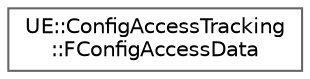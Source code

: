 digraph "Graphical Class Hierarchy"
{
 // INTERACTIVE_SVG=YES
 // LATEX_PDF_SIZE
  bgcolor="transparent";
  edge [fontname=Helvetica,fontsize=10,labelfontname=Helvetica,labelfontsize=10];
  node [fontname=Helvetica,fontsize=10,shape=box,height=0.2,width=0.4];
  rankdir="LR";
  Node0 [id="Node000000",label="UE::ConfigAccessTracking\l::FConfigAccessData",height=0.2,width=0.4,color="grey40", fillcolor="white", style="filled",URL="$d1/d48/structUE_1_1ConfigAccessTracking_1_1FConfigAccessData.html",tooltip="Full path of a read of an FConfigValue; used to persistently track which config values were read duri..."];
}
